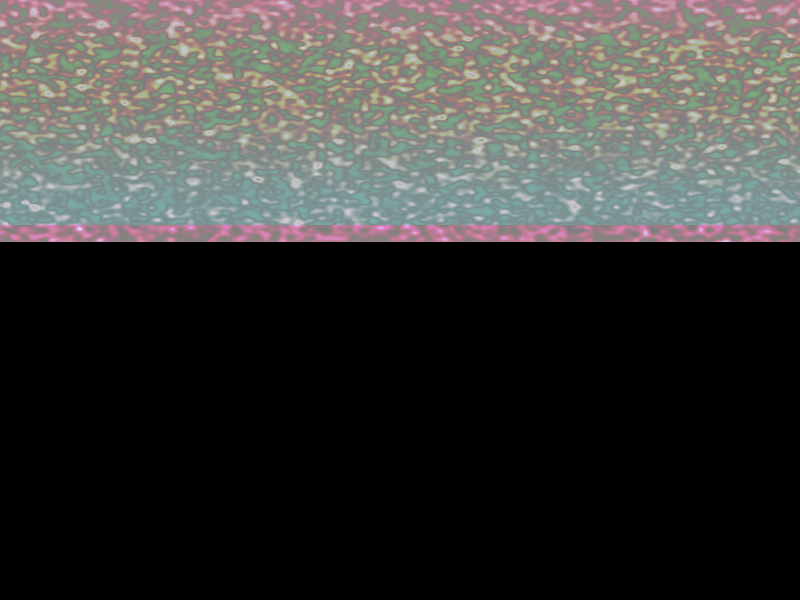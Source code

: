 #version 3.7;
#include "functions.inc"

global_settings {
	assumed_gamma 1.0
	charset utf8
}

camera {
	orthographic
	right image_width * x
	up -image_height * y
	direction z
	location <image_width/2, image_height/2, -200>
}

#default { 
	finish {
		ambient rgb <1, 1, 1>
		diffuse 0
		brilliance 0
	}
}

#declare p_background = pigment {
	dents
	noise_generator 2
	scale 10
}

// dents
// noise_generator 2
// scale 20
// 0.0003721: 0.1130, 0.1909, 0.2919, 0.4074
// <-931.1459917230, -799.7643692644, -428.9891080773>, 0.6742238850547019

// dents
// noise_generator 2
// scale 15
// 0.0002985: 0.1120, 0.1916, 0.2937, 0.4067
// <8990.3548082631, 14269.2260653904, -817.4396003401>, 0.8000000000000000

// dents
// noise_generator 2
// scale 10
// 0.0000818: 0.1058, 0.1934, 0.3011, 0.4017
// <3185.6254086501, 1148.7529250484, 4368.7748457533>, 0.9275106025870326

/*
#declare S = seed(0);
#declare m = 1000*10;

#declare min_d = 0.001;
#for (i, 0, 10000000)
	#declare p = <(rand(S) * 2 - 1) * m, (rand(S) * 2 - 1) * m, (rand(S) * 2 - 1) * m>;
	#declare f = function {
		pigment {
			p_background
			translate p
		}
	}
	#declare c1 = f(-1.5, 0, 0).gray;
	#declare c2 = f(-0.5, 0, 0).gray;
	#declare c3 = f(0.5, 0, 0).gray;
	#declare c4 = f(1.5, 0, 0).gray;
	#undef f
	#if (c1 < c2 & c2 < c3 & c3 < c4)
		#declare d1 = c1 - 0.1;
		#declare d2 = c2 - 0.2;
		#declare d3 = c3 - 0.3;
		#declare d4 = c4 - 0.4;
		#declare d = d1 * d1 + d2 * d2 + d3 * d3 + d4 * d4;
		#if (d < min_d)
			#declare min_d = d;
			#declare shift = p;
			#debug concat(str(min_d, 0, 7), ": ", str(c1, 0, 4), ", ", str(c2, 0, 4), ", ", str(c3, 0, 4), ", ", str(c4, 0, 4), "\n")
		#end
	#end
#end
#debug concat("<", vstr(3, shift, ", ", 0, 10), ">\n")
*/

//#declare p = shift;
//#declare s = 1;
#declare p = <3185.6254086501, 1148.7529250484, 4368.7748457533>;
#declare s = 0.9275106025870326;

#declare c1 = eval_pigment(pigment { p_background translate p scale s}, <-1.5, 0, 0>).gray;
#declare c2 = eval_pigment(pigment { p_background translate p scale s}, <-0.5, 0, 0>).gray;
#declare c3 = eval_pigment(pigment { p_background translate p scale s}, <0.5, 0, 0>).gray;
#declare c4 = eval_pigment(pigment { p_background translate p scale s}, <1.5, 0, 0>).gray;
#declare d = (c1 - 0.1) * (c1 - 0.1) + (c2 - 0.2) * (c2 - 0.2) + (c3 - 0.3) * (c3 - 0.3) + (c4 - 0.4) * (c4 - 0.4);

#declare e = 0.0001;
#declare e2 = e * 2;
#for (i, 0, 1000)
	#declare c1 = eval_pigment(pigment { p_background translate p scale s }, <-1.5 + e, 0, 0>).gray;
	#declare c2 = eval_pigment(pigment { p_background translate p scale s }, <-0.5 + e, 0, 0>).gray;
	#declare c3 = eval_pigment(pigment { p_background translate p scale s }, <0.5 + e, 0, 0>).gray;
	#declare c4 = eval_pigment(pigment { p_background translate p scale s }, <1.5 + e, 0, 0>).gray;
	#declare d_left = (c1 - 0.1) * (c1 - 0.1) + (c2 - 0.2) * (c2 - 0.2) + (c3 - 0.3) * (c3 - 0.3) + (c4 - 0.4) * (c4 - 0.4);

	#declare c1 = eval_pigment(pigment { p_background translate p scale s }, <-1.5 - e, 0, 0>).gray;
	#declare c2 = eval_pigment(pigment { p_background translate p scale s }, <-0.5 - e, 0, 0>).gray;
	#declare c3 = eval_pigment(pigment { p_background translate p scale s }, <0.5 - e, 0, 0>).gray;
	#declare c4 = eval_pigment(pigment { p_background translate p scale s }, <1.5 - e, 0, 0>).gray;
	#declare d_right = (c1 - 0.1) * (c1 - 0.1) + (c2 - 0.2) * (c2 - 0.2) + (c3 - 0.3) * (c3 - 0.3) + (c4 - 0.4) * (c4 - 0.4);

	#declare c1 = eval_pigment(pigment { p_background translate p scale s }, <-1.5, e, 0>).gray;
	#declare c2 = eval_pigment(pigment { p_background translate p scale s }, <-0.5, e, 0>).gray;
	#declare c3 = eval_pigment(pigment { p_background translate p scale s }, <0.5, e, 0>).gray;
	#declare c4 = eval_pigment(pigment { p_background translate p scale s }, <1.5, e, 0>).gray;
	#declare d_up = (c1 - 0.1) * (c1 - 0.1) + (c2 - 0.2) * (c2 - 0.2) + (c3 - 0.3) * (c3 - 0.3) + (c4 - 0.4) * (c4 - 0.4);

	#declare c1 = eval_pigment(pigment { p_background translate p scale s }, <-1.5, -e, 0>).gray;
	#declare c2 = eval_pigment(pigment { p_background translate p scale s }, <-0.5, -e, 0>).gray;
	#declare c3 = eval_pigment(pigment { p_background translate p scale s }, <0.5, -e, 0>).gray;
	#declare c4 = eval_pigment(pigment { p_background translate p scale s }, <1.5, -e, 0>).gray;
	#declare d_down = (c1 - 0.1) * (c1 - 0.1) + (c2 - 0.2) * (c2 - 0.2) + (c3 - 0.3) * (c3 - 0.3) + (c4 - 0.4) * (c4 - 0.4);

	#declare c1 = eval_pigment(pigment { p_background translate p scale s }, <-1.5, 0, e>).gray;
	#declare c2 = eval_pigment(pigment { p_background translate p scale s }, <-0.5, 0, e>).gray;
	#declare c3 = eval_pigment(pigment { p_background translate p scale s }, <0.5, 0, e>).gray;
	#declare c4 = eval_pigment(pigment { p_background translate p scale s }, <1.5, 0, e>).gray;
	#declare d_back = (c1 - 0.1) * (c1 - 0.1) + (c2 - 0.2) * (c2 - 0.2) + (c3 - 0.3) * (c3 - 0.3) + (c4 - 0.4) * (c4 - 0.4);

	#declare c1 = eval_pigment(pigment { p_background translate p scale s }, <-1.5, 0, -e>).gray;
	#declare c2 = eval_pigment(pigment { p_background translate p scale s }, <-0.5, 0, -e>).gray;
	#declare c3 = eval_pigment(pigment { p_background translate p scale s }, <0.5, 0, -e>).gray;
	#declare c4 = eval_pigment(pigment { p_background translate p scale s }, <1.5, 0, -e>).gray;
	#declare d_forward = (c1 - 0.1) * (c1 - 0.1) + (c2 - 0.2) * (c2 - 0.2) + (c3 - 0.3) * (c3 - 0.3) + (c4 - 0.4) * (c4 - 0.4);

	#declare c1 = eval_pigment(pigment { p_background translate p scale s - e }, <-1.5, 0, 0>).gray;
	#declare c2 = eval_pigment(pigment { p_background translate p scale s - e }, <-0.5, 0, 0>).gray;
	#declare c3 = eval_pigment(pigment { p_background translate p scale s - e }, <0.5, 0, 0>).gray;
	#declare c4 = eval_pigment(pigment { p_background translate p scale s - e }, <1.5, 0, 0>).gray;
	#declare d_shrink = (c1 - 0.1) * (c1 - 0.1) + (c2 - 0.2) * (c2 - 0.2) + (c3 - 0.3) * (c3 - 0.3) + (c4 - 0.4) * (c4 - 0.4);

	#declare c1 = eval_pigment(pigment { p_background translate p scale s + e }, <-1.5, 0, 0>).gray;
	#declare c2 = eval_pigment(pigment { p_background translate p scale s + e }, <-0.5, 0, 0>).gray;
	#declare c3 = eval_pigment(pigment { p_background translate p scale s + e }, <0.5, 0, 0>).gray;
	#declare c4 = eval_pigment(pigment { p_background translate p scale s + e }, <1.5, 0, 0>).gray;
	#declare d_grow = (c1 - 0.1) * (c1 - 0.1) + (c2 - 0.2) * (c2 - 0.2) + (c3 - 0.3) * (c3 - 0.3) + (c4 - 0.4) * (c4 - 0.4);

	#declare d1 = <(d - d_left),  (d - d_up),   (d - d_back)    > / e;
	#declare d2 = <(d_right - d), (d_down - d), (d_forward - d )> / e;
	#declare s1 = (d - d_shrink) / e;
	#declare s2 = (d_grow - d) / e;

	#declare dd = (d2 - d1) / e;
	#declare ss = (s2 - s1) / e;
	//#declare ss = 0;
	#declare squared = vdot(dd, dd) + ss * ss;;
	#if (squared = 0)
		#break
	#end
	#declare dstep = dd / squared;
	#declare sstep = ss / squared;

	#declare len = sqrt(squared);
	#declare de = dd / len * e;
	#declare se = ss / len * e;

	#declare c1 = eval_pigment(pigment { p_background translate p scale s - se}, <-1.5, 0, 0> + de).gray;
	#declare c2 = eval_pigment(pigment { p_background translate p scale s - se}, <-0.5, 0, 0> + de).gray;
	#declare c3 = eval_pigment(pigment { p_background translate p scale s - se}, <0.5, 0, 0> + de).gray;
	#declare c4 = eval_pigment(pigment { p_background translate p scale s - se}, <1.5, 0, 0> + de).gray;
	#declare d_behind = (c1 - 0.1) * (c1 - 0.1) + (c2 - 0.2) * (c2 - 0.2) + (c3 - 0.3) * (c3 - 0.3) + (c4 - 0.4) * (c4 - 0.4);

	#declare c1 = eval_pigment(pigment { p_background translate p scale s + se}, <-1.5, 0, 0> - de).gray;
	#declare c2 = eval_pigment(pigment { p_background translate p scale s + se}, <-0.5, 0, 0> - de).gray;
	#declare c3 = eval_pigment(pigment { p_background translate p scale s + se}, <0.5, 0, 0> - de).gray;
	#declare c4 = eval_pigment(pigment { p_background translate p scale s + se}, <1.5, 0, 0> - de).gray;
	#declare d_ahead = (c1 - 0.1) * (c1 - 0.1) + (c2 - 0.2) * (c2 - 0.2) + (c3 - 0.3) * (c3 - 0.3) + (c4 - 0.4) * (c4 - 0.4);

	#declare dv = (d_ahead - d_behind) / e2;
	#declare p = p - dv * dstep;
	#declare s = max(min(s - dv * sstep, 1.25), 0.8);

	#declare c1 = eval_pigment(pigment { p_background translate p scale s}, <-1.5, 0, 0>).gray;
	#declare c2 = eval_pigment(pigment { p_background translate p scale s}, <-0.5, 0, 0>).gray;
	#declare c3 = eval_pigment(pigment { p_background translate p scale s}, <0.5, 0, 0>).gray;
	#declare c4 = eval_pigment(pigment { p_background translate p scale s}, <1.5, 0, 0>).gray;
	#declare d = (c1 - 0.1) * (c1 - 0.1) + (c2 - 0.2) * (c2 - 0.2) + (c3 - 0.3) * (c3 - 0.3) + (c4 - 0.4) * (c4 - 0.4);
#end

#declare c1 = eval_pigment(pigment { p_background translate p scale s}, <-1.5, 0, 0>).gray;
#declare c2 = eval_pigment(pigment { p_background translate p scale s}, <-0.5, 0, 0>).gray;
#declare c3 = eval_pigment(pigment { p_background translate p scale s}, <0.5, 0, 0>).gray;
#declare c4 = eval_pigment(pigment { p_background translate p scale s}, <1.5, 0, 0>).gray;
#declare d = (c1 - 0.1) * (c1 - 0.1) + (c2 - 0.2) * (c2 - 0.2) + (c3 - 0.3) * (c3 - 0.3) + (c4 - 0.4) * (c4 - 0.4);
#debug concat(str(d, 0, 7), ": ", str(c1, 0, 4), ", ", str(c2, 0, 4), ", ", str(c3, 0, 4), ", ", str(c4, 0, 4), "\n")
#debug concat("<", vstr(3, p, ", ", 0, 10), ">, ", str(s, 0, 16), "\n")

#declare p_transformed = pigment {
	p_background
	translate p
	scale s
}

#declare cm_top = color_map {
	[0.0 color rgb < 3/15,  3/15,  3/15>]
	[0.2 color rgb < 9/15,  3/15,  5/15>]
	[0.4 color rgb <11/15,  3/15,  9/15>]
	[0.6 color rgb < 9/15,  9/15, 11/15>]
	[1.0 color rgb <13/15, 13/15, 15/15>]
}

#declare cm_background = color_map {
	[0.0 color rgb <3/15, 6/15, 3/15>]
	[0.1 color rgb <3/15, 3/15, 3/15>]
	[0.2 color rgb <6/15, 3/15, 3/15>]
	[0.3 color rgb <6/15, 7/15, 3/15>]
	[0.4 color rgb <6/15, 7/15, 6/15>]
	[0.5 color rgb <9/15, 9/15, 9/15>]
	[0.6 color rgb <7/15, 6/15, 6/15>]
	[0.7 color rgb <7/15, 6/15, 3/15>]
	[0.8 color rgb <3/15, 6/15, 3/15>]
	[0.9 color rgb <3/15, 3/15, 3/15>]
	[1.0 color rgb <0/15, 0/15, 0/15>]
}

#declare cm_bottom = color_map {
	[0.0 color rgb <3/15, 6/15, 6/15>]
	[0.1 color rgb <3/15, 4/15, 4/15>]
	[0.2 color rgb <3/15, 5/15, 5/15>]
	[0.3 color rgb <5/15, 6/15, 6/15>]
	[0.4 color rgb <7/15, 7/15, 8/15>]
	[0.5 color rgb <9/15, 9/15, 9/15>]
	[1.0 color rgb <6/15, 6/15, 6/15>]
}

/*
difference {
	box { <0, 0, -198>, <320, 200, 198> }
	box { <1, 1, -199>, <319, 199, 199> }

	texture {
		pigment { color rgb <1, 0, 0> }
	}
}
*/

plane {
	-z, 0

	rotate (degrees(atan(sqrt(1/2))) - 90) * x

	texture {
		pigment {
			pigment_pattern {
				gradient y
				scale 200
				translate -100.5 * y
				scale 5/4
			}
			pigment_map {
				[0.0 p_transformed color_map { cm_top }]
				[0.3 p_transformed color_map { cm_background }]
				[0.5 p_transformed color_map { cm_background }]
				[0.9 p_transformed color_map { cm_bottom }]
			}
		}
	}

	//rotate (degrees(atan(sqrt(1/2))) - 90) * x
	translate <102, 100.5, 0>
}
